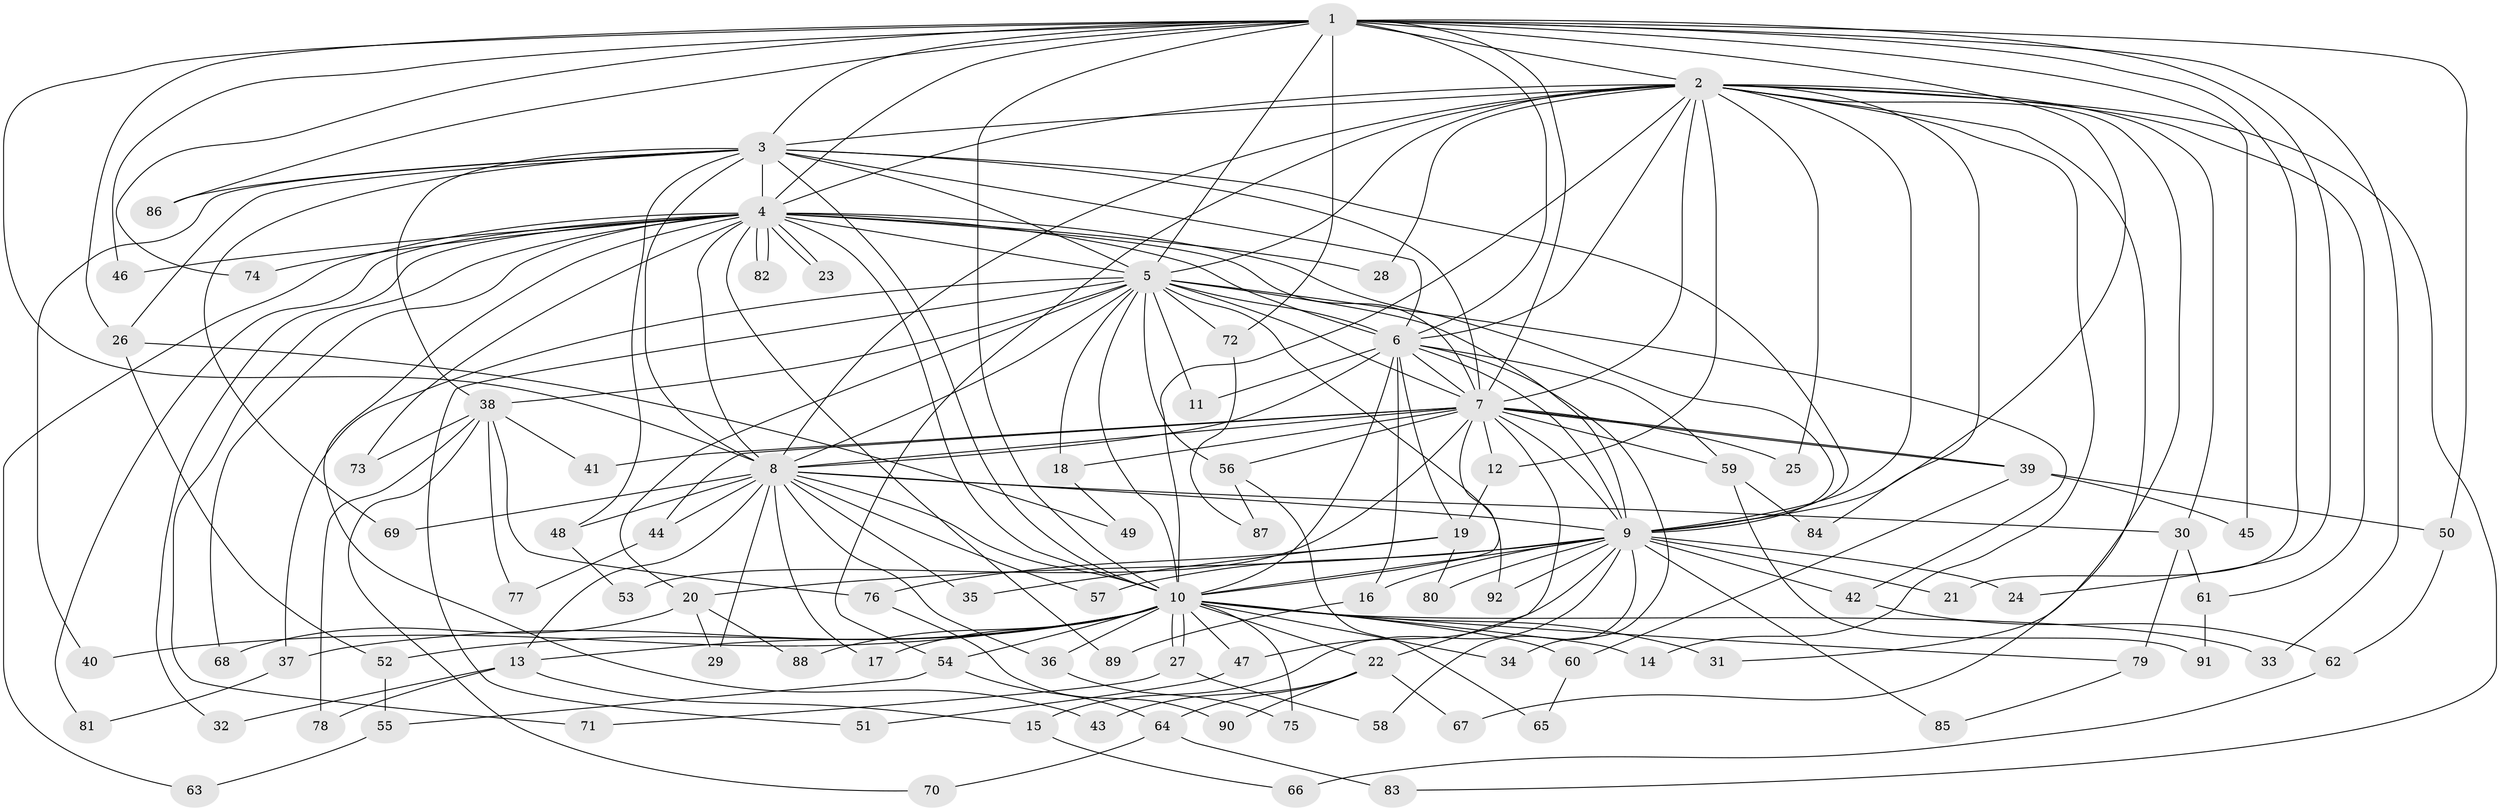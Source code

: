 // Generated by graph-tools (version 1.1) at 2025/44/03/09/25 04:44:04]
// undirected, 92 vertices, 209 edges
graph export_dot {
graph [start="1"]
  node [color=gray90,style=filled];
  1;
  2;
  3;
  4;
  5;
  6;
  7;
  8;
  9;
  10;
  11;
  12;
  13;
  14;
  15;
  16;
  17;
  18;
  19;
  20;
  21;
  22;
  23;
  24;
  25;
  26;
  27;
  28;
  29;
  30;
  31;
  32;
  33;
  34;
  35;
  36;
  37;
  38;
  39;
  40;
  41;
  42;
  43;
  44;
  45;
  46;
  47;
  48;
  49;
  50;
  51;
  52;
  53;
  54;
  55;
  56;
  57;
  58;
  59;
  60;
  61;
  62;
  63;
  64;
  65;
  66;
  67;
  68;
  69;
  70;
  71;
  72;
  73;
  74;
  75;
  76;
  77;
  78;
  79;
  80;
  81;
  82;
  83;
  84;
  85;
  86;
  87;
  88;
  89;
  90;
  91;
  92;
  1 -- 2;
  1 -- 3;
  1 -- 4;
  1 -- 5;
  1 -- 6;
  1 -- 7;
  1 -- 8;
  1 -- 9;
  1 -- 10;
  1 -- 21;
  1 -- 24;
  1 -- 26;
  1 -- 33;
  1 -- 45;
  1 -- 46;
  1 -- 50;
  1 -- 72;
  1 -- 74;
  1 -- 86;
  2 -- 3;
  2 -- 4;
  2 -- 5;
  2 -- 6;
  2 -- 7;
  2 -- 8;
  2 -- 9;
  2 -- 10;
  2 -- 12;
  2 -- 14;
  2 -- 25;
  2 -- 28;
  2 -- 30;
  2 -- 31;
  2 -- 54;
  2 -- 61;
  2 -- 67;
  2 -- 83;
  2 -- 84;
  3 -- 4;
  3 -- 5;
  3 -- 6;
  3 -- 7;
  3 -- 8;
  3 -- 9;
  3 -- 10;
  3 -- 26;
  3 -- 38;
  3 -- 40;
  3 -- 48;
  3 -- 69;
  3 -- 86;
  4 -- 5;
  4 -- 6;
  4 -- 7;
  4 -- 8;
  4 -- 9;
  4 -- 10;
  4 -- 23;
  4 -- 23;
  4 -- 28;
  4 -- 32;
  4 -- 43;
  4 -- 46;
  4 -- 63;
  4 -- 68;
  4 -- 71;
  4 -- 73;
  4 -- 74;
  4 -- 81;
  4 -- 82;
  4 -- 82;
  4 -- 89;
  5 -- 6;
  5 -- 7;
  5 -- 8;
  5 -- 9;
  5 -- 10;
  5 -- 11;
  5 -- 18;
  5 -- 20;
  5 -- 37;
  5 -- 38;
  5 -- 42;
  5 -- 51;
  5 -- 56;
  5 -- 72;
  5 -- 92;
  6 -- 7;
  6 -- 8;
  6 -- 9;
  6 -- 10;
  6 -- 11;
  6 -- 16;
  6 -- 19;
  6 -- 34;
  6 -- 59;
  7 -- 8;
  7 -- 9;
  7 -- 10;
  7 -- 12;
  7 -- 18;
  7 -- 22;
  7 -- 25;
  7 -- 39;
  7 -- 39;
  7 -- 41;
  7 -- 44;
  7 -- 53;
  7 -- 56;
  7 -- 59;
  8 -- 9;
  8 -- 10;
  8 -- 13;
  8 -- 17;
  8 -- 29;
  8 -- 30;
  8 -- 35;
  8 -- 36;
  8 -- 44;
  8 -- 48;
  8 -- 57;
  8 -- 69;
  9 -- 10;
  9 -- 15;
  9 -- 16;
  9 -- 20;
  9 -- 21;
  9 -- 24;
  9 -- 42;
  9 -- 47;
  9 -- 57;
  9 -- 58;
  9 -- 80;
  9 -- 85;
  9 -- 92;
  10 -- 13;
  10 -- 14;
  10 -- 17;
  10 -- 22;
  10 -- 27;
  10 -- 27;
  10 -- 31;
  10 -- 33;
  10 -- 34;
  10 -- 36;
  10 -- 37;
  10 -- 40;
  10 -- 47;
  10 -- 52;
  10 -- 54;
  10 -- 60;
  10 -- 75;
  10 -- 79;
  10 -- 88;
  12 -- 19;
  13 -- 15;
  13 -- 32;
  13 -- 78;
  15 -- 66;
  16 -- 89;
  18 -- 49;
  19 -- 35;
  19 -- 76;
  19 -- 80;
  20 -- 29;
  20 -- 68;
  20 -- 88;
  22 -- 43;
  22 -- 64;
  22 -- 67;
  22 -- 90;
  26 -- 49;
  26 -- 52;
  27 -- 58;
  27 -- 71;
  30 -- 61;
  30 -- 79;
  36 -- 75;
  37 -- 81;
  38 -- 41;
  38 -- 70;
  38 -- 73;
  38 -- 76;
  38 -- 77;
  38 -- 78;
  39 -- 45;
  39 -- 50;
  39 -- 60;
  42 -- 62;
  44 -- 77;
  47 -- 51;
  48 -- 53;
  50 -- 62;
  52 -- 55;
  54 -- 55;
  54 -- 64;
  55 -- 63;
  56 -- 65;
  56 -- 87;
  59 -- 84;
  59 -- 91;
  60 -- 65;
  61 -- 91;
  62 -- 66;
  64 -- 70;
  64 -- 83;
  72 -- 87;
  76 -- 90;
  79 -- 85;
}
